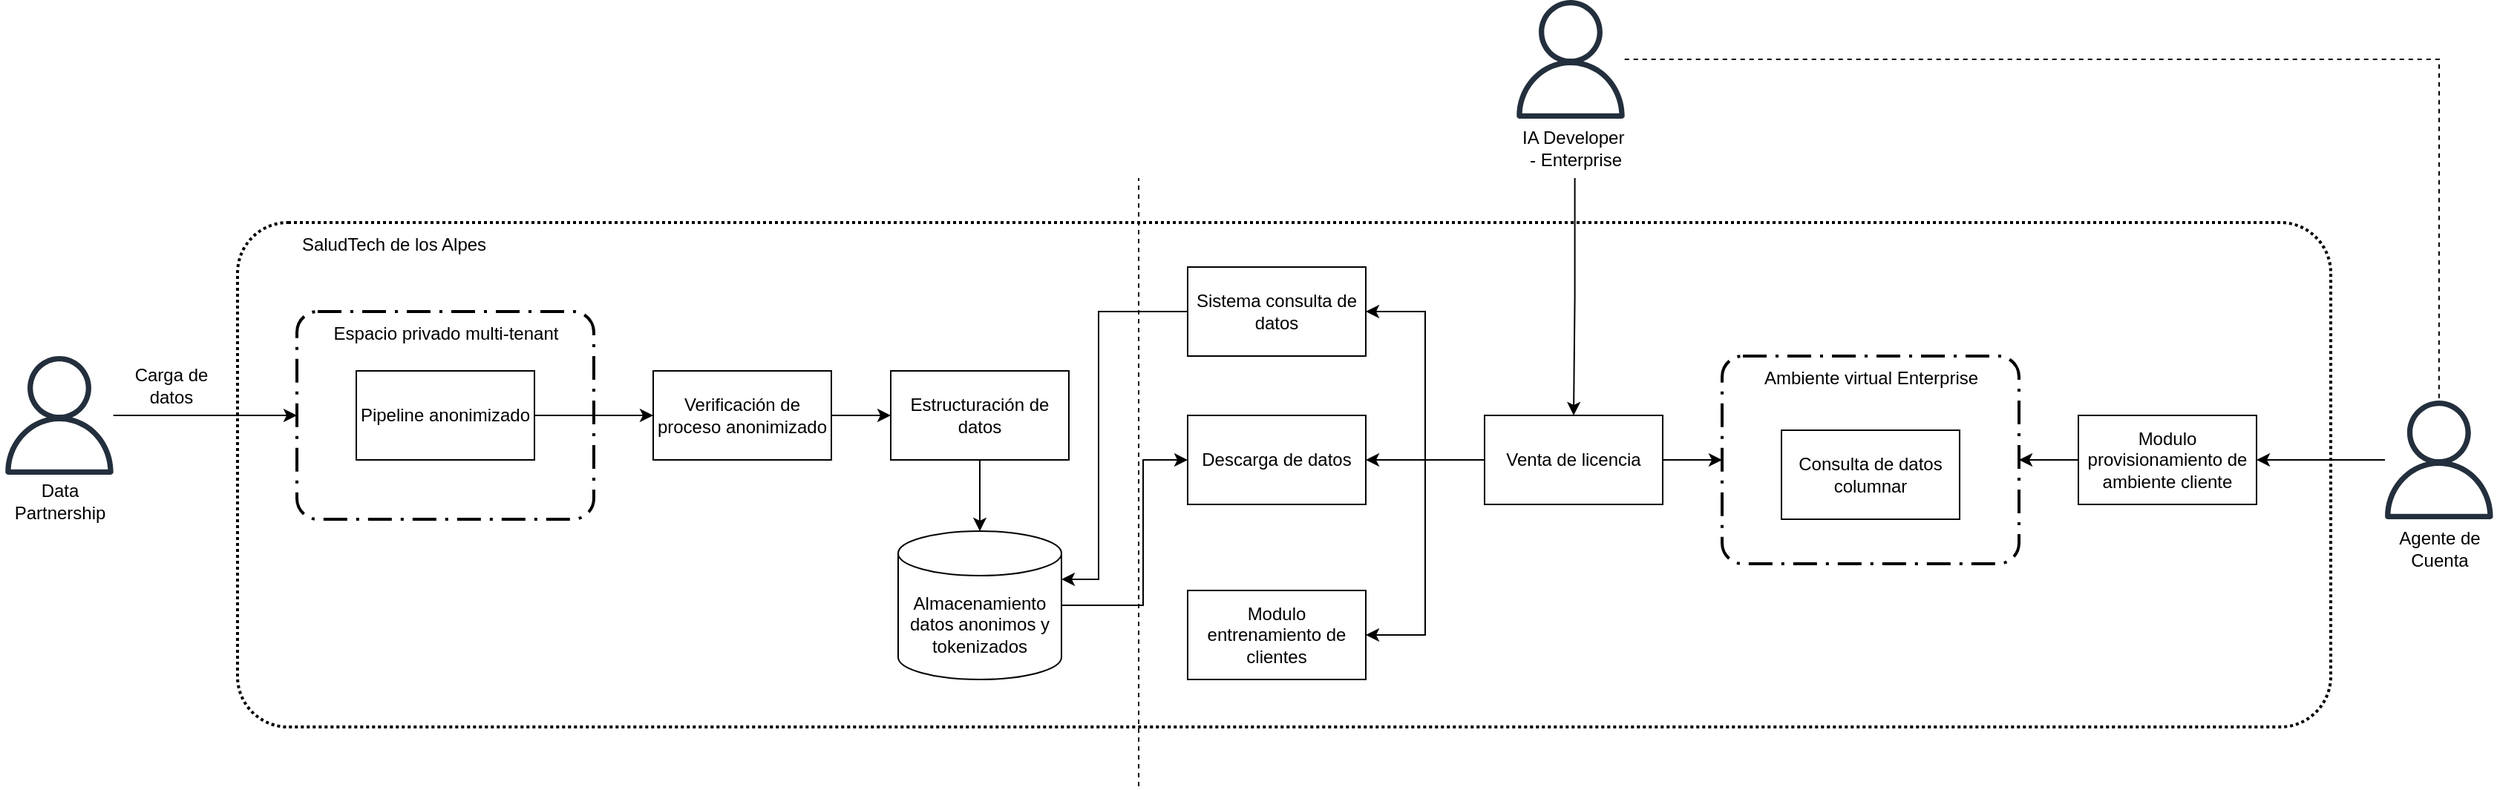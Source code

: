 <mxfile version="26.0.11">
  <diagram name="Página-1" id="-1j-9Xx8OZhU-RbtYIx3">
    <mxGraphModel dx="1431" dy="643" grid="1" gridSize="10" guides="1" tooltips="1" connect="1" arrows="1" fold="1" page="1" pageScale="1" pageWidth="827" pageHeight="1169" math="0" shadow="0">
      <root>
        <mxCell id="0" />
        <mxCell id="1" parent="0" />
        <mxCell id="OsBQG-jelnCSii80OH9A-47" value="" style="rounded=1;arcSize=10;dashed=1;fillColor=none;gradientColor=none;dashPattern=1 1;strokeWidth=2;" parent="1" vertex="1">
          <mxGeometry x="160" y="230" width="1410" height="340" as="geometry" />
        </mxCell>
        <mxCell id="OsBQG-jelnCSii80OH9A-3" value="" style="group" parent="1" vertex="1" connectable="0">
          <mxGeometry y="320" width="80" height="118" as="geometry" />
        </mxCell>
        <mxCell id="OsBQG-jelnCSii80OH9A-1" value="" style="sketch=0;outlineConnect=0;fontColor=#232F3E;gradientColor=none;fillColor=#232F3D;strokeColor=none;dashed=0;verticalLabelPosition=bottom;verticalAlign=top;align=center;html=1;fontSize=12;fontStyle=0;aspect=fixed;pointerEvents=1;shape=mxgraph.aws4.user;" parent="OsBQG-jelnCSii80OH9A-3" vertex="1">
          <mxGeometry width="80" height="80" as="geometry" />
        </mxCell>
        <mxCell id="OsBQG-jelnCSii80OH9A-2" value="Data&lt;br&gt;Partnership" style="text;html=1;align=center;verticalAlign=middle;resizable=0;points=[];autosize=1;strokeColor=none;fillColor=none;" parent="OsBQG-jelnCSii80OH9A-3" vertex="1">
          <mxGeometry y="78" width="80" height="40" as="geometry" />
        </mxCell>
        <mxCell id="OsBQG-jelnCSii80OH9A-8" value="Carga de&lt;div&gt;datos&lt;/div&gt;" style="text;html=1;align=center;verticalAlign=middle;resizable=0;points=[];autosize=1;strokeColor=none;fillColor=none;" parent="1" vertex="1">
          <mxGeometry x="80" y="320" width="70" height="40" as="geometry" />
        </mxCell>
        <mxCell id="OsBQG-jelnCSii80OH9A-44" style="edgeStyle=orthogonalEdgeStyle;rounded=0;orthogonalLoop=1;jettySize=auto;html=1;entryX=0;entryY=0.5;entryDx=0;entryDy=0;" parent="1" source="OsBQG-jelnCSii80OH9A-10" target="OsBQG-jelnCSii80OH9A-11" edge="1">
          <mxGeometry relative="1" as="geometry" />
        </mxCell>
        <mxCell id="AC6ZQEIpB50H-E7p41AO-2" style="edgeStyle=orthogonalEdgeStyle;rounded=0;orthogonalLoop=1;jettySize=auto;html=1;entryX=0;entryY=0.5;entryDx=0;entryDy=0;" edge="1" parent="1" source="OsBQG-jelnCSii80OH9A-11" target="OsBQG-jelnCSii80OH9A-13">
          <mxGeometry relative="1" as="geometry" />
        </mxCell>
        <mxCell id="OsBQG-jelnCSii80OH9A-11" value="Verificación de proceso anonimizado" style="rounded=0;whiteSpace=wrap;html=1;" parent="1" vertex="1">
          <mxGeometry x="440" y="330" width="120" height="60" as="geometry" />
        </mxCell>
        <mxCell id="OsBQG-jelnCSii80OH9A-16" style="edgeStyle=orthogonalEdgeStyle;rounded=0;orthogonalLoop=1;jettySize=auto;html=1;" parent="1" source="OsBQG-jelnCSii80OH9A-13" target="OsBQG-jelnCSii80OH9A-15" edge="1">
          <mxGeometry relative="1" as="geometry" />
        </mxCell>
        <mxCell id="OsBQG-jelnCSii80OH9A-13" value="Estructuración de datos" style="rounded=0;whiteSpace=wrap;html=1;" parent="1" vertex="1">
          <mxGeometry x="600" y="330" width="120" height="60" as="geometry" />
        </mxCell>
        <mxCell id="AC6ZQEIpB50H-E7p41AO-44" style="edgeStyle=orthogonalEdgeStyle;rounded=0;orthogonalLoop=1;jettySize=auto;html=1;" edge="1" parent="1" source="OsBQG-jelnCSii80OH9A-15" target="OsBQG-jelnCSii80OH9A-31">
          <mxGeometry relative="1" as="geometry">
            <Array as="points">
              <mxPoint x="770" y="488" />
              <mxPoint x="770" y="390" />
            </Array>
          </mxGeometry>
        </mxCell>
        <mxCell id="OsBQG-jelnCSii80OH9A-15" value="Almacenamiento datos anonimos y tokenizados" style="shape=cylinder3;whiteSpace=wrap;html=1;boundedLbl=1;backgroundOutline=1;size=15;" parent="1" vertex="1">
          <mxGeometry x="605" y="438" width="110" height="100" as="geometry" />
        </mxCell>
        <mxCell id="OsBQG-jelnCSii80OH9A-22" value="" style="group" parent="1" vertex="1" connectable="0">
          <mxGeometry x="1018" y="80" width="80" height="118" as="geometry" />
        </mxCell>
        <mxCell id="OsBQG-jelnCSii80OH9A-23" value="" style="sketch=0;outlineConnect=0;fontColor=#232F3E;gradientColor=none;fillColor=#232F3D;strokeColor=none;dashed=0;verticalLabelPosition=bottom;verticalAlign=top;align=center;html=1;fontSize=12;fontStyle=0;aspect=fixed;pointerEvents=1;shape=mxgraph.aws4.user;" parent="OsBQG-jelnCSii80OH9A-22" vertex="1">
          <mxGeometry width="80" height="80" as="geometry" />
        </mxCell>
        <mxCell id="OsBQG-jelnCSii80OH9A-24" value="IA Developer&amp;nbsp;&lt;div&gt;- Enterprise&lt;/div&gt;" style="text;html=1;align=center;verticalAlign=middle;resizable=0;points=[];autosize=1;strokeColor=none;fillColor=none;" parent="OsBQG-jelnCSii80OH9A-22" vertex="1">
          <mxGeometry x="-7.182" y="80" width="100" height="40" as="geometry" />
        </mxCell>
        <mxCell id="OsBQG-jelnCSii80OH9A-25" value="" style="group" parent="1" vertex="1" connectable="0">
          <mxGeometry x="1600" y="350" width="82.91" height="118" as="geometry" />
        </mxCell>
        <mxCell id="OsBQG-jelnCSii80OH9A-26" value="" style="sketch=0;outlineConnect=0;fontColor=#232F3E;gradientColor=none;fillColor=#232F3D;strokeColor=none;dashed=0;verticalLabelPosition=bottom;verticalAlign=top;align=center;html=1;fontSize=12;fontStyle=0;aspect=fixed;pointerEvents=1;shape=mxgraph.aws4.user;" parent="OsBQG-jelnCSii80OH9A-25" vertex="1">
          <mxGeometry x="2.91" width="80" height="80" as="geometry" />
        </mxCell>
        <mxCell id="OsBQG-jelnCSii80OH9A-27" value="Agente de&lt;div&gt;Cuenta&lt;/div&gt;" style="text;html=1;align=center;verticalAlign=middle;resizable=0;points=[];autosize=1;strokeColor=none;fillColor=none;" parent="OsBQG-jelnCSii80OH9A-25" vertex="1">
          <mxGeometry x="2.909" y="80" width="80" height="40" as="geometry" />
        </mxCell>
        <mxCell id="OsBQG-jelnCSii80OH9A-28" value="Sistema consulta de datos" style="rounded=0;whiteSpace=wrap;html=1;" parent="1" vertex="1">
          <mxGeometry x="800" y="260" width="120" height="60" as="geometry" />
        </mxCell>
        <mxCell id="OsBQG-jelnCSii80OH9A-31" value="Descarga de datos" style="rounded=0;whiteSpace=wrap;html=1;" parent="1" vertex="1">
          <mxGeometry x="800" y="360" width="120" height="60" as="geometry" />
        </mxCell>
        <mxCell id="OsBQG-jelnCSii80OH9A-45" value="" style="group" parent="1" vertex="1" connectable="0">
          <mxGeometry x="200" y="290" width="200" height="140" as="geometry" />
        </mxCell>
        <mxCell id="OsBQG-jelnCSii80OH9A-17" value="" style="rounded=1;arcSize=10;dashed=1;fillColor=none;gradientColor=none;dashPattern=8 3 1 3;strokeWidth=2;" parent="OsBQG-jelnCSii80OH9A-45" vertex="1">
          <mxGeometry width="200" height="140" as="geometry" />
        </mxCell>
        <mxCell id="OsBQG-jelnCSii80OH9A-10" value="Pipeline anonimizado" style="rounded=0;whiteSpace=wrap;html=1;" parent="OsBQG-jelnCSii80OH9A-45" vertex="1">
          <mxGeometry x="40" y="40" width="120" height="60" as="geometry" />
        </mxCell>
        <mxCell id="OsBQG-jelnCSii80OH9A-18" value="Espacio privado multi-tenant" style="text;html=1;align=center;verticalAlign=middle;resizable=0;points=[];autosize=1;strokeColor=none;fillColor=none;" parent="OsBQG-jelnCSii80OH9A-45" vertex="1">
          <mxGeometry x="15" width="170" height="30" as="geometry" />
        </mxCell>
        <mxCell id="OsBQG-jelnCSii80OH9A-48" value="SaludTech de los Alpes" style="text;html=1;align=center;verticalAlign=middle;resizable=0;points=[];autosize=1;strokeColor=none;fillColor=none;" parent="1" vertex="1">
          <mxGeometry x="190" y="230" width="150" height="30" as="geometry" />
        </mxCell>
        <mxCell id="AC6ZQEIpB50H-E7p41AO-1" style="edgeStyle=orthogonalEdgeStyle;rounded=0;orthogonalLoop=1;jettySize=auto;html=1;" edge="1" parent="1" source="OsBQG-jelnCSii80OH9A-1" target="OsBQG-jelnCSii80OH9A-17">
          <mxGeometry relative="1" as="geometry" />
        </mxCell>
        <mxCell id="AC6ZQEIpB50H-E7p41AO-38" style="edgeStyle=orthogonalEdgeStyle;rounded=0;orthogonalLoop=1;jettySize=auto;html=1;" edge="1" parent="1" source="AC6ZQEIpB50H-E7p41AO-9" target="OsBQG-jelnCSii80OH9A-34">
          <mxGeometry relative="1" as="geometry" />
        </mxCell>
        <mxCell id="AC6ZQEIpB50H-E7p41AO-9" value="Modulo provisionamiento de ambiente cliente" style="rounded=0;whiteSpace=wrap;html=1;" vertex="1" parent="1">
          <mxGeometry x="1400" y="360" width="120" height="60" as="geometry" />
        </mxCell>
        <mxCell id="AC6ZQEIpB50H-E7p41AO-14" style="edgeStyle=orthogonalEdgeStyle;rounded=0;orthogonalLoop=1;jettySize=auto;html=1;entryX=1;entryY=0.5;entryDx=0;entryDy=0;" edge="1" parent="1" source="OsBQG-jelnCSii80OH9A-26" target="AC6ZQEIpB50H-E7p41AO-9">
          <mxGeometry relative="1" as="geometry" />
        </mxCell>
        <mxCell id="AC6ZQEIpB50H-E7p41AO-17" value="" style="endArrow=none;dashed=1;html=1;rounded=0;" edge="1" parent="1" source="OsBQG-jelnCSii80OH9A-23" target="OsBQG-jelnCSii80OH9A-26">
          <mxGeometry width="50" height="50" relative="1" as="geometry">
            <mxPoint x="1500" y="140" as="sourcePoint" />
            <mxPoint x="1550" y="90" as="targetPoint" />
            <Array as="points">
              <mxPoint x="1643" y="120" />
            </Array>
          </mxGeometry>
        </mxCell>
        <mxCell id="AC6ZQEIpB50H-E7p41AO-37" style="edgeStyle=orthogonalEdgeStyle;rounded=0;orthogonalLoop=1;jettySize=auto;html=1;entryX=0;entryY=0.5;entryDx=0;entryDy=0;" edge="1" parent="1" source="AC6ZQEIpB50H-E7p41AO-32" target="OsBQG-jelnCSii80OH9A-34">
          <mxGeometry relative="1" as="geometry" />
        </mxCell>
        <mxCell id="AC6ZQEIpB50H-E7p41AO-40" style="edgeStyle=orthogonalEdgeStyle;rounded=0;orthogonalLoop=1;jettySize=auto;html=1;entryX=1;entryY=0.5;entryDx=0;entryDy=0;" edge="1" parent="1" source="AC6ZQEIpB50H-E7p41AO-32" target="AC6ZQEIpB50H-E7p41AO-8">
          <mxGeometry relative="1" as="geometry" />
        </mxCell>
        <mxCell id="AC6ZQEIpB50H-E7p41AO-33" value="" style="endArrow=none;dashed=1;html=1;rounded=0;" edge="1" parent="1">
          <mxGeometry width="50" height="50" relative="1" as="geometry">
            <mxPoint x="767" y="610" as="sourcePoint" />
            <mxPoint x="767" y="200" as="targetPoint" />
          </mxGeometry>
        </mxCell>
        <mxCell id="OsBQG-jelnCSii80OH9A-43" value="" style="group" parent="1" vertex="1" connectable="0">
          <mxGeometry x="1160" y="330" width="200" height="140" as="geometry" />
        </mxCell>
        <mxCell id="OsBQG-jelnCSii80OH9A-37" value="Consulta de datos columnar" style="rounded=0;whiteSpace=wrap;html=1;" parent="OsBQG-jelnCSii80OH9A-43" vertex="1">
          <mxGeometry x="40" y="40" width="120" height="60" as="geometry" />
        </mxCell>
        <mxCell id="OsBQG-jelnCSii80OH9A-35" value="Ambiente virtual Enterprise" style="text;html=1;align=center;verticalAlign=middle;resizable=0;points=[];autosize=1;strokeColor=none;fillColor=none;" parent="OsBQG-jelnCSii80OH9A-43" vertex="1">
          <mxGeometry x="15" y="-10" width="170" height="30" as="geometry" />
        </mxCell>
        <mxCell id="OsBQG-jelnCSii80OH9A-34" value="" style="rounded=1;arcSize=10;dashed=1;fillColor=none;gradientColor=none;dashPattern=8 3 1 3;strokeWidth=2;" parent="OsBQG-jelnCSii80OH9A-43" vertex="1">
          <mxGeometry y="-10" width="200" height="140" as="geometry" />
        </mxCell>
        <mxCell id="AC6ZQEIpB50H-E7p41AO-8" value="Modulo entrenamiento de clientes" style="rounded=0;whiteSpace=wrap;html=1;" vertex="1" parent="1">
          <mxGeometry x="800" y="478" width="120" height="60" as="geometry" />
        </mxCell>
        <mxCell id="AC6ZQEIpB50H-E7p41AO-47" style="edgeStyle=orthogonalEdgeStyle;rounded=0;orthogonalLoop=1;jettySize=auto;html=1;entryX=1;entryY=0.5;entryDx=0;entryDy=0;" edge="1" parent="1" source="AC6ZQEIpB50H-E7p41AO-32" target="OsBQG-jelnCSii80OH9A-28">
          <mxGeometry relative="1" as="geometry" />
        </mxCell>
        <mxCell id="AC6ZQEIpB50H-E7p41AO-48" style="edgeStyle=orthogonalEdgeStyle;rounded=0;orthogonalLoop=1;jettySize=auto;html=1;entryX=1;entryY=0.5;entryDx=0;entryDy=0;" edge="1" parent="1" source="AC6ZQEIpB50H-E7p41AO-32" target="OsBQG-jelnCSii80OH9A-31">
          <mxGeometry relative="1" as="geometry" />
        </mxCell>
        <mxCell id="AC6ZQEIpB50H-E7p41AO-32" value="Venta de licencia" style="rounded=0;whiteSpace=wrap;html=1;" vertex="1" parent="1">
          <mxGeometry x="1000" y="360" width="120" height="60" as="geometry" />
        </mxCell>
        <mxCell id="AC6ZQEIpB50H-E7p41AO-46" style="edgeStyle=orthogonalEdgeStyle;rounded=0;orthogonalLoop=1;jettySize=auto;html=1;entryX=1;entryY=0;entryDx=0;entryDy=32.5;entryPerimeter=0;" edge="1" parent="1" source="OsBQG-jelnCSii80OH9A-28" target="OsBQG-jelnCSii80OH9A-15">
          <mxGeometry relative="1" as="geometry">
            <Array as="points">
              <mxPoint x="740" y="290" />
              <mxPoint x="740" y="471" />
            </Array>
          </mxGeometry>
        </mxCell>
        <mxCell id="AC6ZQEIpB50H-E7p41AO-49" style="edgeStyle=orthogonalEdgeStyle;rounded=0;orthogonalLoop=1;jettySize=auto;html=1;" edge="1" parent="1" source="OsBQG-jelnCSii80OH9A-24" target="AC6ZQEIpB50H-E7p41AO-32">
          <mxGeometry relative="1" as="geometry" />
        </mxCell>
      </root>
    </mxGraphModel>
  </diagram>
</mxfile>
